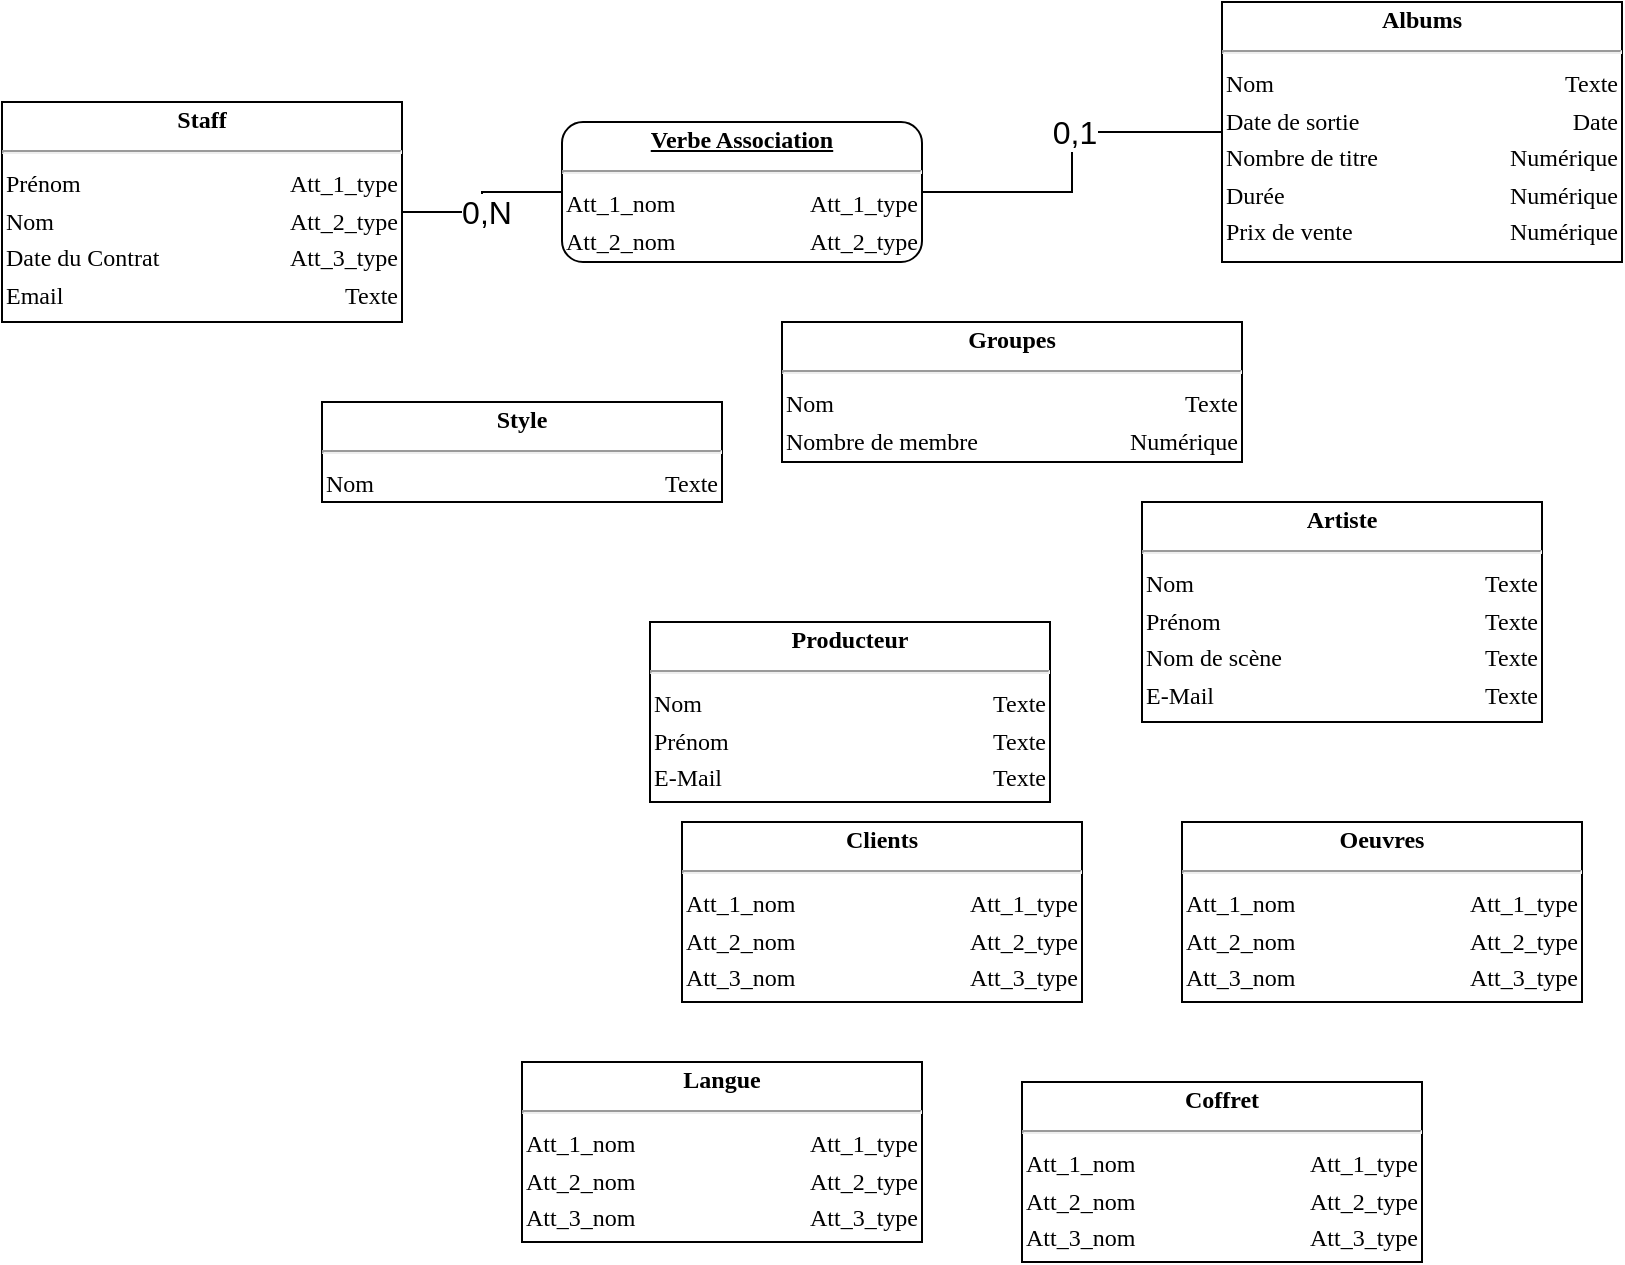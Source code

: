 <mxfile version="13.9.9" type="device"><diagram id="bYMA1NNprST2PmC8hKX6" name="Page-1"><mxGraphModel dx="912" dy="813" grid="1" gridSize="10" guides="1" tooltips="1" connect="1" arrows="1" fold="1" page="1" pageScale="1" pageWidth="827" pageHeight="1169" math="0" shadow="0"><root><mxCell id="0"/><mxCell id="1" parent="0"/><mxCell id="BavbUdZHlrtBl3mQ_Mmj-1" value="&lt;div style=&quot;box-sizing: border-box ; width: 100% ; padding: 2px&quot;&gt;&lt;b&gt;&lt;span style=&quot;background-color: rgb(255 , 255 , 255)&quot;&gt;Staff&lt;/span&gt;&lt;/b&gt;&lt;/div&gt;&lt;hr&gt;&lt;table style=&quot;width: 100% ; font-size: 1em&quot; cellpadding=&quot;2&quot; cellspacing=&quot;0&quot;&gt;&lt;tbody&gt;&lt;tr&gt;&lt;td style=&quot;text-align: left&quot;&gt;Prénom&lt;/td&gt;&lt;td style=&quot;text-align: right&quot;&gt;Att_1_type&lt;br&gt;&lt;/td&gt;&lt;/tr&gt;&lt;tr&gt;&lt;td style=&quot;text-align: left&quot;&gt;Nom&lt;/td&gt;&lt;td style=&quot;text-align: right&quot;&gt;Att_2_type&lt;br&gt;&lt;/td&gt;&lt;/tr&gt;&lt;tr&gt;&lt;td style=&quot;text-align: left&quot;&gt;Date du Contrat&lt;/td&gt;&lt;td style=&quot;text-align: right&quot;&gt;Att_3_type&lt;br&gt;&lt;/td&gt;&lt;/tr&gt;&lt;tr&gt;&lt;td style=&quot;text-align: left&quot;&gt;Email&lt;/td&gt;&lt;td style=&quot;text-align: right&quot;&gt;Texte&lt;/td&gt;&lt;/tr&gt;&lt;/tbody&gt;&lt;/table&gt;" style="verticalAlign=top;align=center;overflow=fill;html=1;rounded=0;shadow=0;comic=0;labelBackgroundColor=none;strokeColor=#000000;strokeWidth=1;fillColor=#ffffff;fontFamily=Verdana;fontSize=12;fontColor=#000000;" parent="1" vertex="1"><mxGeometry x="90" y="250" width="200" height="110" as="geometry"/></mxCell><mxCell id="BavbUdZHlrtBl3mQ_Mmj-2" style="edgeStyle=orthogonalEdgeStyle;html=1;labelBackgroundColor=none;startArrow=none;endArrow=none;fontFamily=Verdana;fontSize=12;align=left;exitX=1;exitY=0.5;exitDx=0;exitDy=0;entryX=0;entryY=0.5;entryDx=0;entryDy=0;startFill=0;endFill=0;rounded=0;" parent="1" source="BavbUdZHlrtBl3mQ_Mmj-1" target="BavbUdZHlrtBl3mQ_Mmj-4" edge="1"><mxGeometry relative="1" as="geometry"><mxPoint x="410" y="295" as="targetPoint"/></mxGeometry></mxCell><mxCell id="BavbUdZHlrtBl3mQ_Mmj-3" value="0,N" style="text;html=1;resizable=0;points=[];align=center;verticalAlign=middle;labelBackgroundColor=#ffffff;direction=south;fontSize=16;" parent="BavbUdZHlrtBl3mQ_Mmj-2" vertex="1" connectable="0"><mxGeometry x="-0.77" y="-1" relative="1" as="geometry"><mxPoint x="31" y="-1" as="offset"/></mxGeometry></mxCell><mxCell id="BavbUdZHlrtBl3mQ_Mmj-4" value="&lt;div style=&quot;box-sizing: border-box ; width: 100% ; padding: 2px&quot;&gt;&lt;b&gt;&lt;u style=&quot;background-color: rgb(255 , 255 , 255)&quot;&gt;Verbe Association&lt;/u&gt;&lt;/b&gt;&lt;/div&gt;&lt;hr&gt;&lt;table style=&quot;width: 100% ; font-size: 1em&quot; cellpadding=&quot;2&quot; cellspacing=&quot;0&quot;&gt;&lt;tbody&gt;&lt;tr&gt;&lt;td style=&quot;text-align: left&quot;&gt;Att_1_nom&lt;/td&gt;&lt;td style=&quot;text-align: right&quot;&gt;Att_1_type&lt;br&gt;&lt;/td&gt;&lt;/tr&gt;&lt;tr&gt;&lt;td style=&quot;text-align: left&quot;&gt;Att_2_nom&lt;br&gt;&lt;/td&gt;&lt;td style=&quot;text-align: right&quot;&gt;Att_2_type&lt;br&gt;&lt;/td&gt;&lt;/tr&gt;&lt;/tbody&gt;&lt;/table&gt;" style="verticalAlign=top;align=center;overflow=fill;html=1;rounded=1;shadow=0;comic=0;labelBackgroundColor=none;strokeColor=#000000;strokeWidth=1;fillColor=#ffffff;fontFamily=Verdana;fontSize=12;fontColor=#000000;" parent="1" vertex="1"><mxGeometry x="370" y="260" width="180" height="70" as="geometry"/></mxCell><mxCell id="BavbUdZHlrtBl3mQ_Mmj-5" value="" style="edgeStyle=orthogonalEdgeStyle;rounded=0;orthogonalLoop=1;jettySize=auto;html=1;startArrow=none;startFill=0;endArrow=none;endFill=0;" parent="1" source="BavbUdZHlrtBl3mQ_Mmj-7" target="BavbUdZHlrtBl3mQ_Mmj-4" edge="1"><mxGeometry relative="1" as="geometry"/></mxCell><mxCell id="BavbUdZHlrtBl3mQ_Mmj-6" value="0,1" style="text;html=1;resizable=0;points=[];align=center;verticalAlign=middle;labelBackgroundColor=#ffffff;fontSize=16;" parent="BavbUdZHlrtBl3mQ_Mmj-5" vertex="1" connectable="0"><mxGeometry x="-0.646" relative="1" as="geometry"><mxPoint x="-42" as="offset"/></mxGeometry></mxCell><mxCell id="BavbUdZHlrtBl3mQ_Mmj-7" value="&lt;div style=&quot;box-sizing: border-box ; width: 100% ; padding: 2px&quot;&gt;&lt;span style=&quot;background-color: rgb(255 , 255 , 255)&quot;&gt;&lt;b&gt;Albums&lt;/b&gt;&lt;/span&gt;&lt;/div&gt;&lt;hr&gt;&lt;table style=&quot;width: 100% ; font-size: 1em&quot; cellpadding=&quot;2&quot; cellspacing=&quot;0&quot;&gt;&lt;tbody&gt;&lt;tr&gt;&lt;td style=&quot;text-align: left&quot;&gt;Nom&lt;/td&gt;&lt;td style=&quot;text-align: right&quot;&gt;Texte&lt;/td&gt;&lt;/tr&gt;&lt;tr&gt;&lt;td style=&quot;text-align: left&quot;&gt;Date de sortie&lt;/td&gt;&lt;td style=&quot;text-align: right&quot;&gt;Date&lt;/td&gt;&lt;/tr&gt;&lt;tr&gt;&lt;td style=&quot;text-align: left&quot;&gt;Nombre de titre&lt;/td&gt;&lt;td style=&quot;text-align: right&quot;&gt;Numérique&lt;/td&gt;&lt;/tr&gt;&lt;tr&gt;&lt;td style=&quot;text-align: left&quot;&gt;Durée&lt;/td&gt;&lt;td style=&quot;text-align: right&quot;&gt;Numérique&lt;/td&gt;&lt;/tr&gt;&lt;tr&gt;&lt;td style=&quot;text-align: left&quot;&gt;Prix de vente&lt;/td&gt;&lt;td style=&quot;text-align: right&quot;&gt;Numérique&lt;/td&gt;&lt;/tr&gt;&lt;/tbody&gt;&lt;/table&gt;" style="verticalAlign=top;align=center;overflow=fill;html=1;rounded=0;shadow=0;comic=0;labelBackgroundColor=none;strokeColor=#000000;strokeWidth=1;fillColor=#ffffff;fontFamily=Verdana;fontSize=12;fontColor=#000000;" parent="1" vertex="1"><mxGeometry x="700" y="200" width="200" height="130" as="geometry"/></mxCell><mxCell id="BavbUdZHlrtBl3mQ_Mmj-8" value="&lt;div style=&quot;box-sizing: border-box ; width: 100% ; padding: 2px&quot;&gt;&lt;span style=&quot;background-color: rgb(255 , 255 , 255)&quot;&gt;&lt;b&gt;Style&lt;/b&gt;&lt;/span&gt;&lt;/div&gt;&lt;hr&gt;&lt;table style=&quot;width: 100% ; font-size: 1em&quot; cellpadding=&quot;2&quot; cellspacing=&quot;0&quot;&gt;&lt;tbody&gt;&lt;tr&gt;&lt;td style=&quot;text-align: left&quot;&gt;Nom&lt;/td&gt;&lt;td style=&quot;text-align: right&quot;&gt;Texte&lt;/td&gt;&lt;/tr&gt;&lt;/tbody&gt;&lt;/table&gt;" style="verticalAlign=top;align=center;overflow=fill;html=1;rounded=0;shadow=0;comic=0;labelBackgroundColor=none;strokeColor=#000000;strokeWidth=1;fillColor=#ffffff;fontFamily=Verdana;fontSize=12;fontColor=#000000;" parent="1" vertex="1"><mxGeometry x="250" y="400" width="200" height="50" as="geometry"/></mxCell><mxCell id="BavbUdZHlrtBl3mQ_Mmj-9" value="&lt;div style=&quot;box-sizing: border-box ; width: 100% ; padding: 2px&quot;&gt;&lt;span style=&quot;background-color: rgb(255 , 255 , 255)&quot;&gt;&lt;b&gt;Producteur&lt;/b&gt;&lt;/span&gt;&lt;/div&gt;&lt;hr&gt;&lt;table style=&quot;width: 100% ; font-size: 1em&quot; cellpadding=&quot;2&quot; cellspacing=&quot;0&quot;&gt;&lt;tbody&gt;&lt;tr&gt;&lt;td style=&quot;text-align: left&quot;&gt;Nom&lt;/td&gt;&lt;td style=&quot;text-align: right&quot;&gt;Texte&lt;/td&gt;&lt;/tr&gt;&lt;tr&gt;&lt;td style=&quot;text-align: left&quot;&gt;Prénom&lt;/td&gt;&lt;td style=&quot;text-align: right&quot;&gt;Texte&lt;/td&gt;&lt;/tr&gt;&lt;tr&gt;&lt;td style=&quot;text-align: left&quot;&gt;E-Mail&lt;/td&gt;&lt;td style=&quot;text-align: right&quot;&gt;Texte&lt;/td&gt;&lt;/tr&gt;&lt;/tbody&gt;&lt;/table&gt;" style="verticalAlign=top;align=center;overflow=fill;html=1;rounded=0;shadow=0;comic=0;labelBackgroundColor=none;strokeColor=#000000;strokeWidth=1;fillColor=#ffffff;fontFamily=Verdana;fontSize=12;fontColor=#000000;" parent="1" vertex="1"><mxGeometry x="414" y="510" width="200" height="90" as="geometry"/></mxCell><mxCell id="BavbUdZHlrtBl3mQ_Mmj-10" value="&lt;div style=&quot;box-sizing: border-box ; width: 100% ; padding: 2px&quot;&gt;&lt;span style=&quot;background-color: rgb(255 , 255 , 255)&quot;&gt;&lt;b&gt;Clients&lt;/b&gt;&lt;/span&gt;&lt;/div&gt;&lt;hr&gt;&lt;table style=&quot;width: 100% ; font-size: 1em&quot; cellpadding=&quot;2&quot; cellspacing=&quot;0&quot;&gt;&lt;tbody&gt;&lt;tr&gt;&lt;td style=&quot;text-align: left&quot;&gt;Att_1_nom&lt;/td&gt;&lt;td style=&quot;text-align: right&quot;&gt;Att_1_type&lt;br&gt;&lt;/td&gt;&lt;/tr&gt;&lt;tr&gt;&lt;td style=&quot;text-align: left&quot;&gt;Att_2_nom&lt;br&gt;&lt;/td&gt;&lt;td style=&quot;text-align: right&quot;&gt;Att_2_type&lt;br&gt;&lt;/td&gt;&lt;/tr&gt;&lt;tr&gt;&lt;td style=&quot;text-align: left&quot;&gt;Att_3_nom&lt;/td&gt;&lt;td style=&quot;text-align: right&quot;&gt;Att_3_type&lt;br&gt;&lt;/td&gt;&lt;/tr&gt;&lt;/tbody&gt;&lt;/table&gt;" style="verticalAlign=top;align=center;overflow=fill;html=1;rounded=0;shadow=0;comic=0;labelBackgroundColor=none;strokeColor=#000000;strokeWidth=1;fillColor=#ffffff;fontFamily=Verdana;fontSize=12;fontColor=#000000;" parent="1" vertex="1"><mxGeometry x="430" y="610" width="200" height="90" as="geometry"/></mxCell><mxCell id="BavbUdZHlrtBl3mQ_Mmj-12" value="&lt;div style=&quot;box-sizing: border-box ; width: 100% ; padding: 2px&quot;&gt;&lt;span style=&quot;background-color: rgb(255 , 255 , 255)&quot;&gt;&lt;b&gt;Groupes&lt;/b&gt;&lt;/span&gt;&lt;/div&gt;&lt;hr&gt;&lt;table style=&quot;width: 100% ; font-size: 1em&quot; cellpadding=&quot;2&quot; cellspacing=&quot;0&quot;&gt;&lt;tbody&gt;&lt;tr&gt;&lt;td style=&quot;text-align: left&quot;&gt;Nom&lt;/td&gt;&lt;td style=&quot;text-align: right&quot;&gt;Texte&lt;/td&gt;&lt;/tr&gt;&lt;tr&gt;&lt;td style=&quot;text-align: left&quot;&gt;Nombre de membre&lt;/td&gt;&lt;td style=&quot;text-align: right&quot;&gt;Numérique&lt;/td&gt;&lt;/tr&gt;&lt;/tbody&gt;&lt;/table&gt;" style="verticalAlign=top;align=center;overflow=fill;html=1;rounded=0;shadow=0;comic=0;labelBackgroundColor=none;strokeColor=#000000;strokeWidth=1;fillColor=#ffffff;fontFamily=Verdana;fontSize=12;fontColor=#000000;" parent="1" vertex="1"><mxGeometry x="480" y="360" width="230" height="70" as="geometry"/></mxCell><mxCell id="BavbUdZHlrtBl3mQ_Mmj-13" value="&lt;div style=&quot;box-sizing: border-box ; width: 100% ; padding: 2px&quot;&gt;&lt;span style=&quot;background-color: rgb(255 , 255 , 255)&quot;&gt;&lt;b&gt;Oeuvres&lt;/b&gt;&lt;/span&gt;&lt;/div&gt;&lt;hr&gt;&lt;table style=&quot;width: 100% ; font-size: 1em&quot; cellpadding=&quot;2&quot; cellspacing=&quot;0&quot;&gt;&lt;tbody&gt;&lt;tr&gt;&lt;td style=&quot;text-align: left&quot;&gt;Att_1_nom&lt;/td&gt;&lt;td style=&quot;text-align: right&quot;&gt;Att_1_type&lt;br&gt;&lt;/td&gt;&lt;/tr&gt;&lt;tr&gt;&lt;td style=&quot;text-align: left&quot;&gt;Att_2_nom&lt;br&gt;&lt;/td&gt;&lt;td style=&quot;text-align: right&quot;&gt;Att_2_type&lt;br&gt;&lt;/td&gt;&lt;/tr&gt;&lt;tr&gt;&lt;td style=&quot;text-align: left&quot;&gt;Att_3_nom&lt;/td&gt;&lt;td style=&quot;text-align: right&quot;&gt;Att_3_type&lt;br&gt;&lt;/td&gt;&lt;/tr&gt;&lt;/tbody&gt;&lt;/table&gt;" style="verticalAlign=top;align=center;overflow=fill;html=1;rounded=0;shadow=0;comic=0;labelBackgroundColor=none;strokeColor=#000000;strokeWidth=1;fillColor=#ffffff;fontFamily=Verdana;fontSize=12;fontColor=#000000;" parent="1" vertex="1"><mxGeometry x="680" y="610" width="200" height="90" as="geometry"/></mxCell><mxCell id="BavbUdZHlrtBl3mQ_Mmj-14" value="&lt;div style=&quot;box-sizing: border-box ; width: 100% ; padding: 2px&quot;&gt;&lt;span style=&quot;background-color: rgb(255 , 255 , 255)&quot;&gt;&lt;b&gt;Artiste&lt;/b&gt;&lt;/span&gt;&lt;/div&gt;&lt;hr&gt;&lt;table style=&quot;width: 100% ; font-size: 1em&quot; cellpadding=&quot;2&quot; cellspacing=&quot;0&quot;&gt;&lt;tbody&gt;&lt;tr&gt;&lt;td style=&quot;text-align: left&quot;&gt;Nom&lt;/td&gt;&lt;td style=&quot;text-align: right&quot;&gt;Texte&lt;/td&gt;&lt;/tr&gt;&lt;tr&gt;&lt;td style=&quot;text-align: left&quot;&gt;Prénom&lt;/td&gt;&lt;td style=&quot;text-align: right&quot;&gt;Texte&lt;br&gt;&lt;/td&gt;&lt;/tr&gt;&lt;tr&gt;&lt;td style=&quot;text-align: left&quot;&gt;Nom de scène&lt;/td&gt;&lt;td style=&quot;text-align: right&quot;&gt;Texte&lt;/td&gt;&lt;/tr&gt;&lt;tr&gt;&lt;td style=&quot;text-align: left&quot;&gt;E-Mail&lt;/td&gt;&lt;td style=&quot;text-align: right&quot;&gt;Texte&lt;/td&gt;&lt;/tr&gt;&lt;/tbody&gt;&lt;/table&gt;" style="verticalAlign=top;align=center;overflow=fill;html=1;rounded=0;shadow=0;comic=0;labelBackgroundColor=none;strokeColor=#000000;strokeWidth=1;fillColor=#ffffff;fontFamily=Verdana;fontSize=12;fontColor=#000000;" parent="1" vertex="1"><mxGeometry x="660" y="450" width="200" height="110" as="geometry"/></mxCell><mxCell id="BavbUdZHlrtBl3mQ_Mmj-15" value="&lt;div style=&quot;box-sizing: border-box ; width: 100% ; padding: 2px&quot;&gt;&lt;span style=&quot;background-color: rgb(255 , 255 , 255)&quot;&gt;&lt;b&gt;Langue&lt;/b&gt;&lt;/span&gt;&lt;/div&gt;&lt;hr&gt;&lt;table style=&quot;width: 100% ; font-size: 1em&quot; cellpadding=&quot;2&quot; cellspacing=&quot;0&quot;&gt;&lt;tbody&gt;&lt;tr&gt;&lt;td style=&quot;text-align: left&quot;&gt;Att_1_nom&lt;/td&gt;&lt;td style=&quot;text-align: right&quot;&gt;Att_1_type&lt;br&gt;&lt;/td&gt;&lt;/tr&gt;&lt;tr&gt;&lt;td style=&quot;text-align: left&quot;&gt;Att_2_nom&lt;br&gt;&lt;/td&gt;&lt;td style=&quot;text-align: right&quot;&gt;Att_2_type&lt;br&gt;&lt;/td&gt;&lt;/tr&gt;&lt;tr&gt;&lt;td style=&quot;text-align: left&quot;&gt;Att_3_nom&lt;/td&gt;&lt;td style=&quot;text-align: right&quot;&gt;Att_3_type&lt;br&gt;&lt;/td&gt;&lt;/tr&gt;&lt;/tbody&gt;&lt;/table&gt;" style="verticalAlign=top;align=center;overflow=fill;html=1;rounded=0;shadow=0;comic=0;labelBackgroundColor=none;strokeColor=#000000;strokeWidth=1;fillColor=#ffffff;fontFamily=Verdana;fontSize=12;fontColor=#000000;" parent="1" vertex="1"><mxGeometry x="350" y="730" width="200" height="90" as="geometry"/></mxCell><mxCell id="BavbUdZHlrtBl3mQ_Mmj-16" value="&lt;div style=&quot;box-sizing: border-box ; width: 100% ; padding: 2px&quot;&gt;&lt;span style=&quot;background-color: rgb(255 , 255 , 255)&quot;&gt;&lt;b&gt;Coffret&lt;/b&gt;&lt;/span&gt;&lt;/div&gt;&lt;hr&gt;&lt;table style=&quot;width: 100% ; font-size: 1em&quot; cellpadding=&quot;2&quot; cellspacing=&quot;0&quot;&gt;&lt;tbody&gt;&lt;tr&gt;&lt;td style=&quot;text-align: left&quot;&gt;Att_1_nom&lt;/td&gt;&lt;td style=&quot;text-align: right&quot;&gt;Att_1_type&lt;br&gt;&lt;/td&gt;&lt;/tr&gt;&lt;tr&gt;&lt;td style=&quot;text-align: left&quot;&gt;Att_2_nom&lt;br&gt;&lt;/td&gt;&lt;td style=&quot;text-align: right&quot;&gt;Att_2_type&lt;br&gt;&lt;/td&gt;&lt;/tr&gt;&lt;tr&gt;&lt;td style=&quot;text-align: left&quot;&gt;Att_3_nom&lt;/td&gt;&lt;td style=&quot;text-align: right&quot;&gt;Att_3_type&lt;br&gt;&lt;/td&gt;&lt;/tr&gt;&lt;/tbody&gt;&lt;/table&gt;" style="verticalAlign=top;align=center;overflow=fill;html=1;rounded=0;shadow=0;comic=0;labelBackgroundColor=none;strokeColor=#000000;strokeWidth=1;fillColor=#ffffff;fontFamily=Verdana;fontSize=12;fontColor=#000000;" parent="1" vertex="1"><mxGeometry x="600" y="740" width="200" height="90" as="geometry"/></mxCell></root></mxGraphModel></diagram></mxfile>